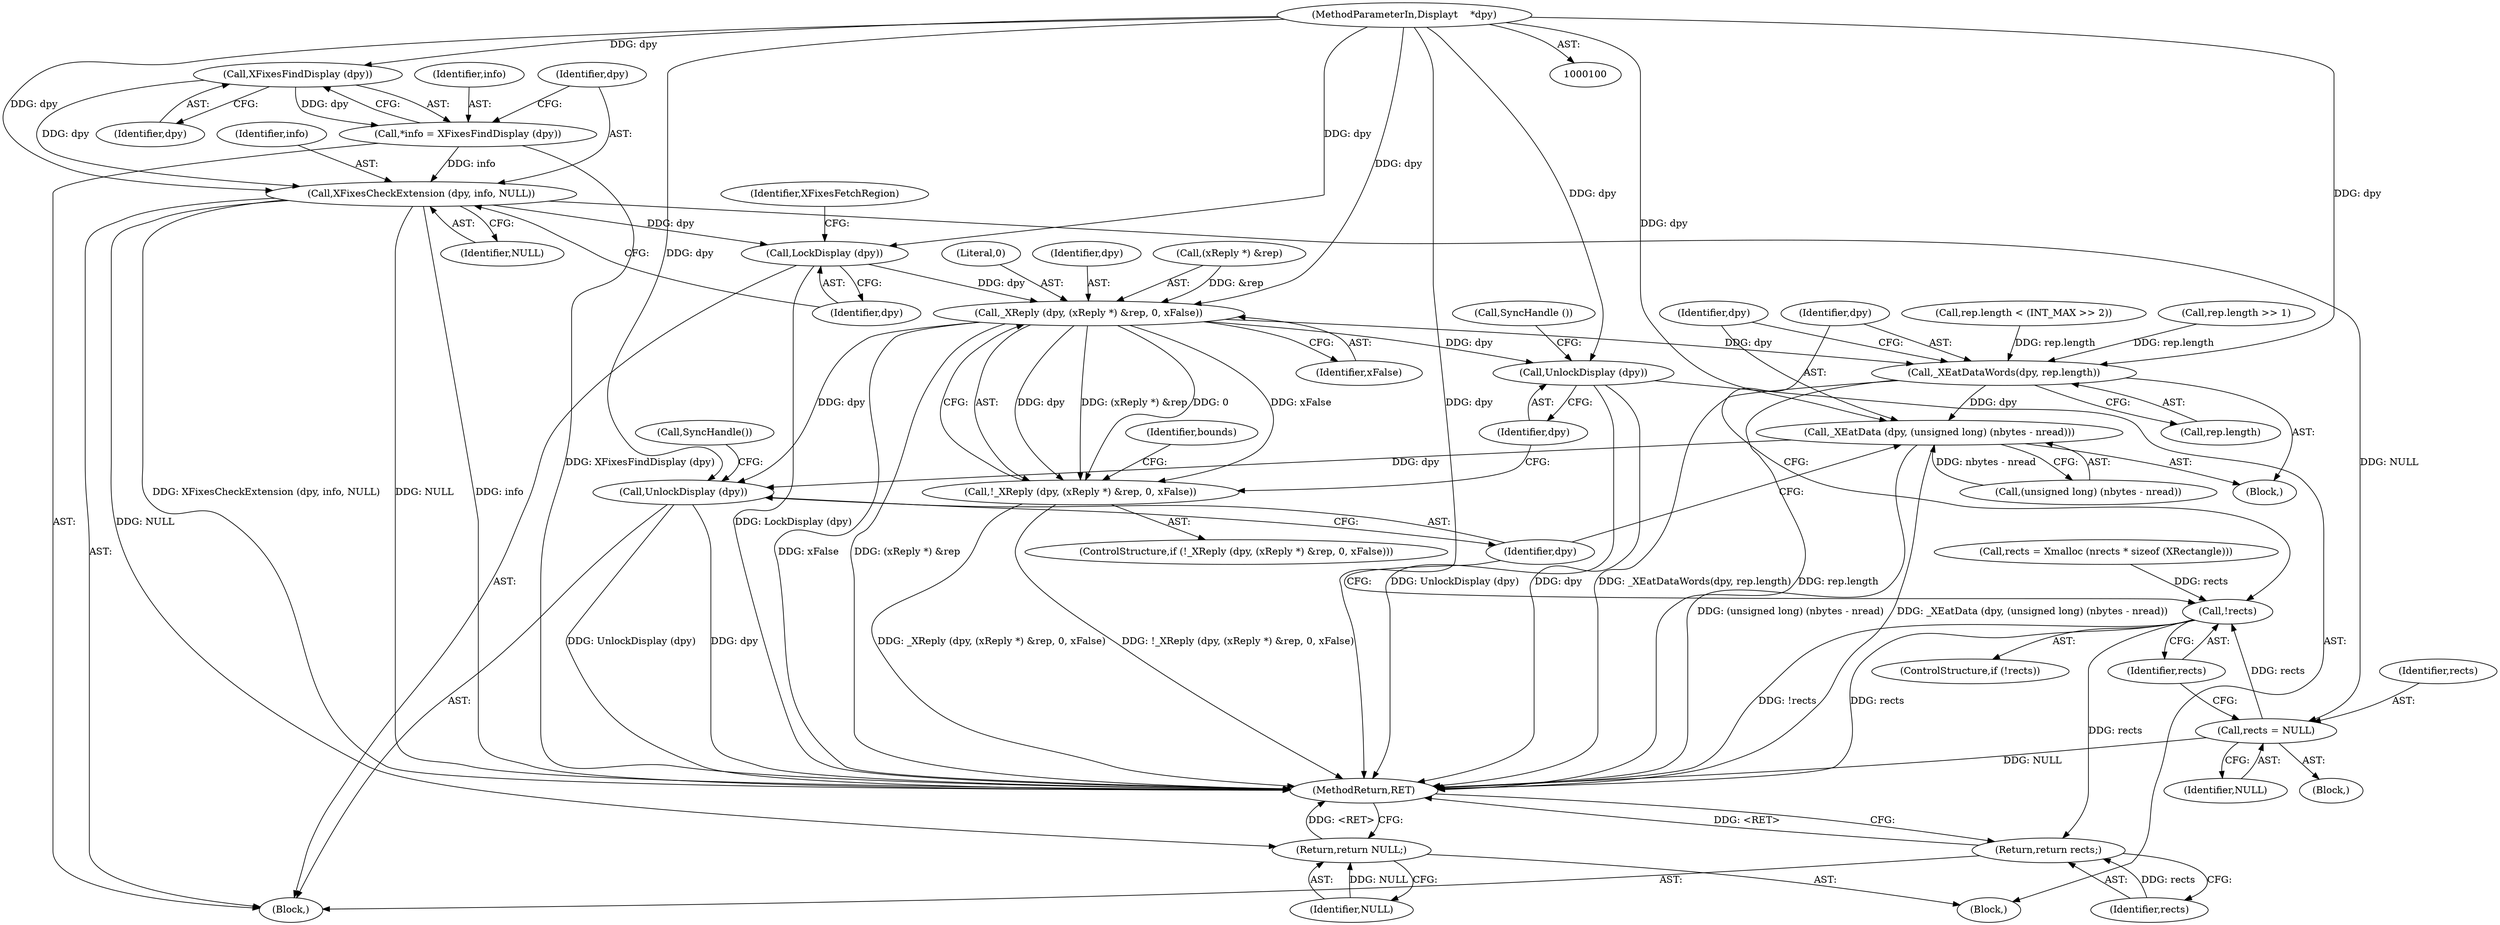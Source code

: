 digraph "0_libXfixes_61c1039ee23a2d1de712843bed3480654d7ef42e@pointer" {
"1000117" [label="(Call,XFixesCheckExtension (dpy, info, NULL))"];
"1000109" [label="(Call,XFixesFindDisplay (dpy))"];
"1000101" [label="(MethodParameterIn,Display\t    *dpy)"];
"1000107" [label="(Call,*info = XFixesFindDisplay (dpy))"];
"1000121" [label="(Call,LockDisplay (dpy))"];
"1000151" [label="(Call,_XReply (dpy, (xReply *) &rep, 0, xFalse))"];
"1000150" [label="(Call,!_XReply (dpy, (xReply *) &rep, 0, xFalse))"];
"1000160" [label="(Call,UnlockDisplay (dpy))"];
"1000247" [label="(Call,_XEatDataWords(dpy, rep.length))"];
"1000252" [label="(Call,_XEatData (dpy, (unsigned long) (nbytes - nread)))"];
"1000259" [label="(Call,UnlockDisplay (dpy))"];
"1000163" [label="(Return,return NULL;)"];
"1000240" [label="(Call,rects = NULL)"];
"1000244" [label="(Call,!rects)"];
"1000266" [label="(Return,return rects;)"];
"1000253" [label="(Identifier,dpy)"];
"1000118" [label="(Identifier,dpy)"];
"1000267" [label="(Identifier,rects)"];
"1000149" [label="(ControlStructure,if (!_XReply (dpy, (xReply *) &rep, 0, xFalse)))"];
"1000246" [label="(Block,)"];
"1000158" [label="(Identifier,xFalse)"];
"1000119" [label="(Identifier,info)"];
"1000161" [label="(Identifier,dpy)"];
"1000254" [label="(Call,(unsigned long) (nbytes - nread))"];
"1000243" [label="(ControlStructure,if (!rects))"];
"1000163" [label="(Return,return NULL;)"];
"1000245" [label="(Identifier,rects)"];
"1000160" [label="(Call,UnlockDisplay (dpy))"];
"1000268" [label="(MethodReturn,RET)"];
"1000244" [label="(Call,!rects)"];
"1000159" [label="(Block,)"];
"1000162" [label="(Call,SyncHandle ())"];
"1000105" [label="(Block,)"];
"1000266" [label="(Return,return rects;)"];
"1000120" [label="(Identifier,NULL)"];
"1000167" [label="(Identifier,bounds)"];
"1000201" [label="(Call,rep.length < (INT_MAX >> 2))"];
"1000157" [label="(Literal,0)"];
"1000108" [label="(Identifier,info)"];
"1000122" [label="(Identifier,dpy)"];
"1000247" [label="(Call,_XEatDataWords(dpy, rep.length))"];
"1000240" [label="(Call,rects = NULL)"];
"1000241" [label="(Identifier,rects)"];
"1000220" [label="(Call,rep.length >> 1)"];
"1000260" [label="(Identifier,dpy)"];
"1000117" [label="(Call,XFixesCheckExtension (dpy, info, NULL))"];
"1000110" [label="(Identifier,dpy)"];
"1000150" [label="(Call,!_XReply (dpy, (xReply *) &rep, 0, xFalse))"];
"1000252" [label="(Call,_XEatData (dpy, (unsigned long) (nbytes - nread)))"];
"1000242" [label="(Identifier,NULL)"];
"1000248" [label="(Identifier,dpy)"];
"1000124" [label="(Identifier,XFixesFetchRegion)"];
"1000233" [label="(Block,)"];
"1000107" [label="(Call,*info = XFixesFindDisplay (dpy))"];
"1000109" [label="(Call,XFixesFindDisplay (dpy))"];
"1000259" [label="(Call,UnlockDisplay (dpy))"];
"1000152" [label="(Identifier,dpy)"];
"1000225" [label="(Call,rects = Xmalloc (nrects * sizeof (XRectangle)))"];
"1000164" [label="(Identifier,NULL)"];
"1000261" [label="(Call,SyncHandle())"];
"1000121" [label="(Call,LockDisplay (dpy))"];
"1000101" [label="(MethodParameterIn,Display\t    *dpy)"];
"1000153" [label="(Call,(xReply *) &rep)"];
"1000249" [label="(Call,rep.length)"];
"1000151" [label="(Call,_XReply (dpy, (xReply *) &rep, 0, xFalse))"];
"1000117" -> "1000105"  [label="AST: "];
"1000117" -> "1000120"  [label="CFG: "];
"1000118" -> "1000117"  [label="AST: "];
"1000119" -> "1000117"  [label="AST: "];
"1000120" -> "1000117"  [label="AST: "];
"1000122" -> "1000117"  [label="CFG: "];
"1000117" -> "1000268"  [label="DDG: XFixesCheckExtension (dpy, info, NULL)"];
"1000117" -> "1000268"  [label="DDG: NULL"];
"1000117" -> "1000268"  [label="DDG: info"];
"1000109" -> "1000117"  [label="DDG: dpy"];
"1000101" -> "1000117"  [label="DDG: dpy"];
"1000107" -> "1000117"  [label="DDG: info"];
"1000117" -> "1000121"  [label="DDG: dpy"];
"1000117" -> "1000163"  [label="DDG: NULL"];
"1000117" -> "1000240"  [label="DDG: NULL"];
"1000109" -> "1000107"  [label="AST: "];
"1000109" -> "1000110"  [label="CFG: "];
"1000110" -> "1000109"  [label="AST: "];
"1000107" -> "1000109"  [label="CFG: "];
"1000109" -> "1000107"  [label="DDG: dpy"];
"1000101" -> "1000109"  [label="DDG: dpy"];
"1000101" -> "1000100"  [label="AST: "];
"1000101" -> "1000268"  [label="DDG: dpy"];
"1000101" -> "1000121"  [label="DDG: dpy"];
"1000101" -> "1000151"  [label="DDG: dpy"];
"1000101" -> "1000160"  [label="DDG: dpy"];
"1000101" -> "1000247"  [label="DDG: dpy"];
"1000101" -> "1000252"  [label="DDG: dpy"];
"1000101" -> "1000259"  [label="DDG: dpy"];
"1000107" -> "1000105"  [label="AST: "];
"1000108" -> "1000107"  [label="AST: "];
"1000118" -> "1000107"  [label="CFG: "];
"1000107" -> "1000268"  [label="DDG: XFixesFindDisplay (dpy)"];
"1000121" -> "1000105"  [label="AST: "];
"1000121" -> "1000122"  [label="CFG: "];
"1000122" -> "1000121"  [label="AST: "];
"1000124" -> "1000121"  [label="CFG: "];
"1000121" -> "1000268"  [label="DDG: LockDisplay (dpy)"];
"1000121" -> "1000151"  [label="DDG: dpy"];
"1000151" -> "1000150"  [label="AST: "];
"1000151" -> "1000158"  [label="CFG: "];
"1000152" -> "1000151"  [label="AST: "];
"1000153" -> "1000151"  [label="AST: "];
"1000157" -> "1000151"  [label="AST: "];
"1000158" -> "1000151"  [label="AST: "];
"1000150" -> "1000151"  [label="CFG: "];
"1000151" -> "1000268"  [label="DDG: xFalse"];
"1000151" -> "1000268"  [label="DDG: (xReply *) &rep"];
"1000151" -> "1000150"  [label="DDG: dpy"];
"1000151" -> "1000150"  [label="DDG: (xReply *) &rep"];
"1000151" -> "1000150"  [label="DDG: 0"];
"1000151" -> "1000150"  [label="DDG: xFalse"];
"1000153" -> "1000151"  [label="DDG: &rep"];
"1000151" -> "1000160"  [label="DDG: dpy"];
"1000151" -> "1000247"  [label="DDG: dpy"];
"1000151" -> "1000259"  [label="DDG: dpy"];
"1000150" -> "1000149"  [label="AST: "];
"1000161" -> "1000150"  [label="CFG: "];
"1000167" -> "1000150"  [label="CFG: "];
"1000150" -> "1000268"  [label="DDG: _XReply (dpy, (xReply *) &rep, 0, xFalse)"];
"1000150" -> "1000268"  [label="DDG: !_XReply (dpy, (xReply *) &rep, 0, xFalse)"];
"1000160" -> "1000159"  [label="AST: "];
"1000160" -> "1000161"  [label="CFG: "];
"1000161" -> "1000160"  [label="AST: "];
"1000162" -> "1000160"  [label="CFG: "];
"1000160" -> "1000268"  [label="DDG: UnlockDisplay (dpy)"];
"1000160" -> "1000268"  [label="DDG: dpy"];
"1000247" -> "1000246"  [label="AST: "];
"1000247" -> "1000249"  [label="CFG: "];
"1000248" -> "1000247"  [label="AST: "];
"1000249" -> "1000247"  [label="AST: "];
"1000253" -> "1000247"  [label="CFG: "];
"1000247" -> "1000268"  [label="DDG: _XEatDataWords(dpy, rep.length)"];
"1000247" -> "1000268"  [label="DDG: rep.length"];
"1000220" -> "1000247"  [label="DDG: rep.length"];
"1000201" -> "1000247"  [label="DDG: rep.length"];
"1000247" -> "1000252"  [label="DDG: dpy"];
"1000252" -> "1000246"  [label="AST: "];
"1000252" -> "1000254"  [label="CFG: "];
"1000253" -> "1000252"  [label="AST: "];
"1000254" -> "1000252"  [label="AST: "];
"1000260" -> "1000252"  [label="CFG: "];
"1000252" -> "1000268"  [label="DDG: (unsigned long) (nbytes - nread)"];
"1000252" -> "1000268"  [label="DDG: _XEatData (dpy, (unsigned long) (nbytes - nread))"];
"1000254" -> "1000252"  [label="DDG: nbytes - nread"];
"1000252" -> "1000259"  [label="DDG: dpy"];
"1000259" -> "1000105"  [label="AST: "];
"1000259" -> "1000260"  [label="CFG: "];
"1000260" -> "1000259"  [label="AST: "];
"1000261" -> "1000259"  [label="CFG: "];
"1000259" -> "1000268"  [label="DDG: UnlockDisplay (dpy)"];
"1000259" -> "1000268"  [label="DDG: dpy"];
"1000163" -> "1000159"  [label="AST: "];
"1000163" -> "1000164"  [label="CFG: "];
"1000164" -> "1000163"  [label="AST: "];
"1000268" -> "1000163"  [label="CFG: "];
"1000163" -> "1000268"  [label="DDG: <RET>"];
"1000164" -> "1000163"  [label="DDG: NULL"];
"1000240" -> "1000233"  [label="AST: "];
"1000240" -> "1000242"  [label="CFG: "];
"1000241" -> "1000240"  [label="AST: "];
"1000242" -> "1000240"  [label="AST: "];
"1000245" -> "1000240"  [label="CFG: "];
"1000240" -> "1000268"  [label="DDG: NULL"];
"1000240" -> "1000244"  [label="DDG: rects"];
"1000244" -> "1000243"  [label="AST: "];
"1000244" -> "1000245"  [label="CFG: "];
"1000245" -> "1000244"  [label="AST: "];
"1000248" -> "1000244"  [label="CFG: "];
"1000260" -> "1000244"  [label="CFG: "];
"1000244" -> "1000268"  [label="DDG: !rects"];
"1000244" -> "1000268"  [label="DDG: rects"];
"1000225" -> "1000244"  [label="DDG: rects"];
"1000244" -> "1000266"  [label="DDG: rects"];
"1000266" -> "1000105"  [label="AST: "];
"1000266" -> "1000267"  [label="CFG: "];
"1000267" -> "1000266"  [label="AST: "];
"1000268" -> "1000266"  [label="CFG: "];
"1000266" -> "1000268"  [label="DDG: <RET>"];
"1000267" -> "1000266"  [label="DDG: rects"];
}
